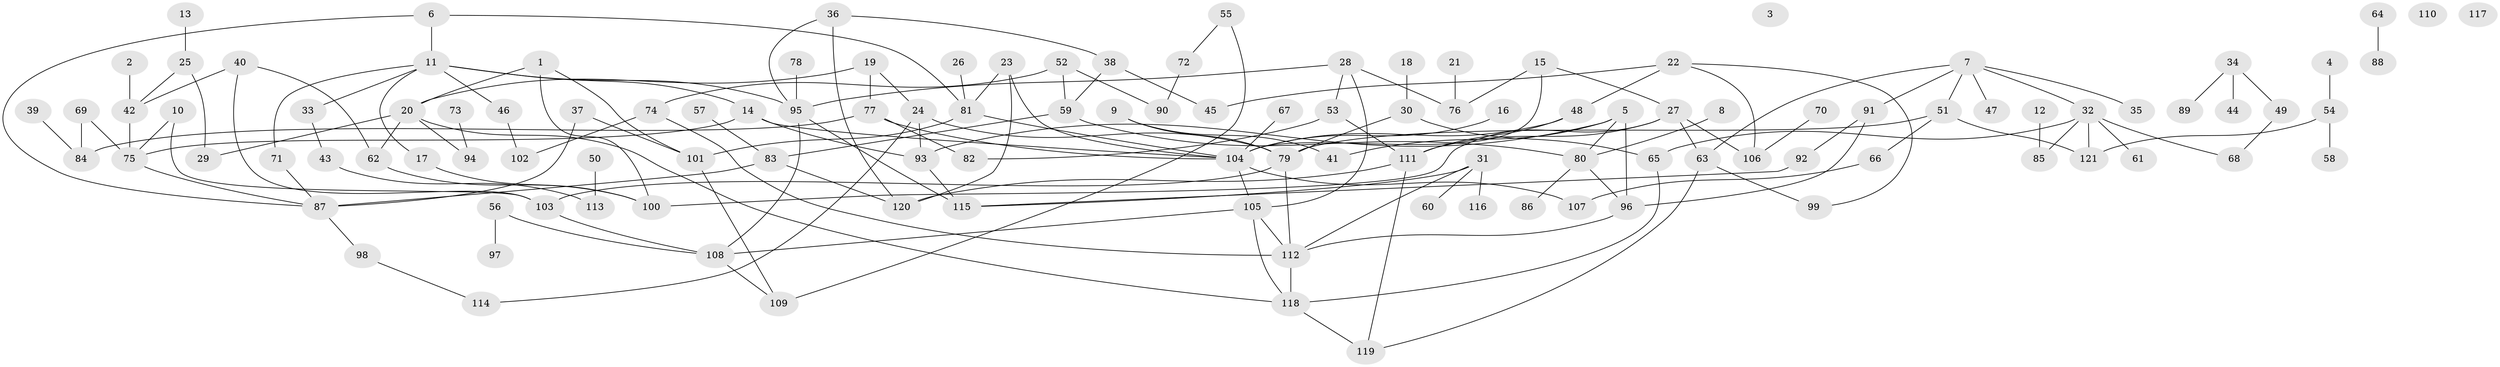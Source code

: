// Generated by graph-tools (version 1.1) at 2025/38/03/09/25 04:38:58]
// undirected, 121 vertices, 168 edges
graph export_dot {
graph [start="1"]
  node [color=gray90,style=filled];
  1;
  2;
  3;
  4;
  5;
  6;
  7;
  8;
  9;
  10;
  11;
  12;
  13;
  14;
  15;
  16;
  17;
  18;
  19;
  20;
  21;
  22;
  23;
  24;
  25;
  26;
  27;
  28;
  29;
  30;
  31;
  32;
  33;
  34;
  35;
  36;
  37;
  38;
  39;
  40;
  41;
  42;
  43;
  44;
  45;
  46;
  47;
  48;
  49;
  50;
  51;
  52;
  53;
  54;
  55;
  56;
  57;
  58;
  59;
  60;
  61;
  62;
  63;
  64;
  65;
  66;
  67;
  68;
  69;
  70;
  71;
  72;
  73;
  74;
  75;
  76;
  77;
  78;
  79;
  80;
  81;
  82;
  83;
  84;
  85;
  86;
  87;
  88;
  89;
  90;
  91;
  92;
  93;
  94;
  95;
  96;
  97;
  98;
  99;
  100;
  101;
  102;
  103;
  104;
  105;
  106;
  107;
  108;
  109;
  110;
  111;
  112;
  113;
  114;
  115;
  116;
  117;
  118;
  119;
  120;
  121;
  1 -- 20;
  1 -- 100;
  1 -- 101;
  2 -- 42;
  4 -- 54;
  5 -- 41;
  5 -- 80;
  5 -- 93;
  5 -- 96;
  6 -- 11;
  6 -- 81;
  6 -- 87;
  7 -- 32;
  7 -- 35;
  7 -- 47;
  7 -- 51;
  7 -- 63;
  7 -- 91;
  8 -- 80;
  9 -- 41;
  9 -- 79;
  10 -- 75;
  10 -- 103;
  11 -- 14;
  11 -- 17;
  11 -- 33;
  11 -- 46;
  11 -- 71;
  11 -- 95;
  12 -- 85;
  13 -- 25;
  14 -- 75;
  14 -- 93;
  14 -- 104;
  15 -- 27;
  15 -- 76;
  15 -- 104;
  16 -- 104;
  17 -- 100;
  18 -- 30;
  19 -- 20;
  19 -- 24;
  19 -- 77;
  20 -- 29;
  20 -- 62;
  20 -- 94;
  20 -- 118;
  21 -- 76;
  22 -- 45;
  22 -- 48;
  22 -- 99;
  22 -- 106;
  23 -- 81;
  23 -- 104;
  23 -- 120;
  24 -- 79;
  24 -- 93;
  24 -- 114;
  25 -- 29;
  25 -- 42;
  26 -- 81;
  27 -- 63;
  27 -- 100;
  27 -- 106;
  27 -- 111;
  28 -- 53;
  28 -- 76;
  28 -- 95;
  28 -- 105;
  30 -- 65;
  30 -- 79;
  31 -- 60;
  31 -- 112;
  31 -- 115;
  31 -- 116;
  32 -- 61;
  32 -- 65;
  32 -- 68;
  32 -- 85;
  32 -- 121;
  33 -- 43;
  34 -- 44;
  34 -- 49;
  34 -- 89;
  36 -- 38;
  36 -- 95;
  36 -- 120;
  37 -- 87;
  37 -- 101;
  38 -- 45;
  38 -- 59;
  39 -- 84;
  40 -- 42;
  40 -- 62;
  40 -- 103;
  42 -- 75;
  43 -- 113;
  46 -- 102;
  48 -- 104;
  48 -- 111;
  49 -- 68;
  50 -- 113;
  51 -- 66;
  51 -- 79;
  51 -- 121;
  52 -- 59;
  52 -- 74;
  52 -- 90;
  53 -- 82;
  53 -- 111;
  54 -- 58;
  54 -- 121;
  55 -- 72;
  55 -- 109;
  56 -- 97;
  56 -- 108;
  57 -- 83;
  59 -- 80;
  59 -- 83;
  62 -- 100;
  63 -- 99;
  63 -- 119;
  64 -- 88;
  65 -- 118;
  66 -- 107;
  67 -- 104;
  69 -- 75;
  69 -- 84;
  70 -- 106;
  71 -- 87;
  72 -- 90;
  73 -- 94;
  74 -- 102;
  74 -- 112;
  75 -- 87;
  77 -- 82;
  77 -- 84;
  77 -- 104;
  78 -- 95;
  79 -- 103;
  79 -- 112;
  80 -- 86;
  80 -- 96;
  81 -- 101;
  81 -- 104;
  83 -- 87;
  83 -- 120;
  87 -- 98;
  91 -- 92;
  91 -- 96;
  92 -- 115;
  93 -- 115;
  95 -- 108;
  95 -- 115;
  96 -- 112;
  98 -- 114;
  101 -- 109;
  103 -- 108;
  104 -- 105;
  104 -- 107;
  105 -- 108;
  105 -- 112;
  105 -- 118;
  108 -- 109;
  111 -- 119;
  111 -- 120;
  112 -- 118;
  118 -- 119;
}
